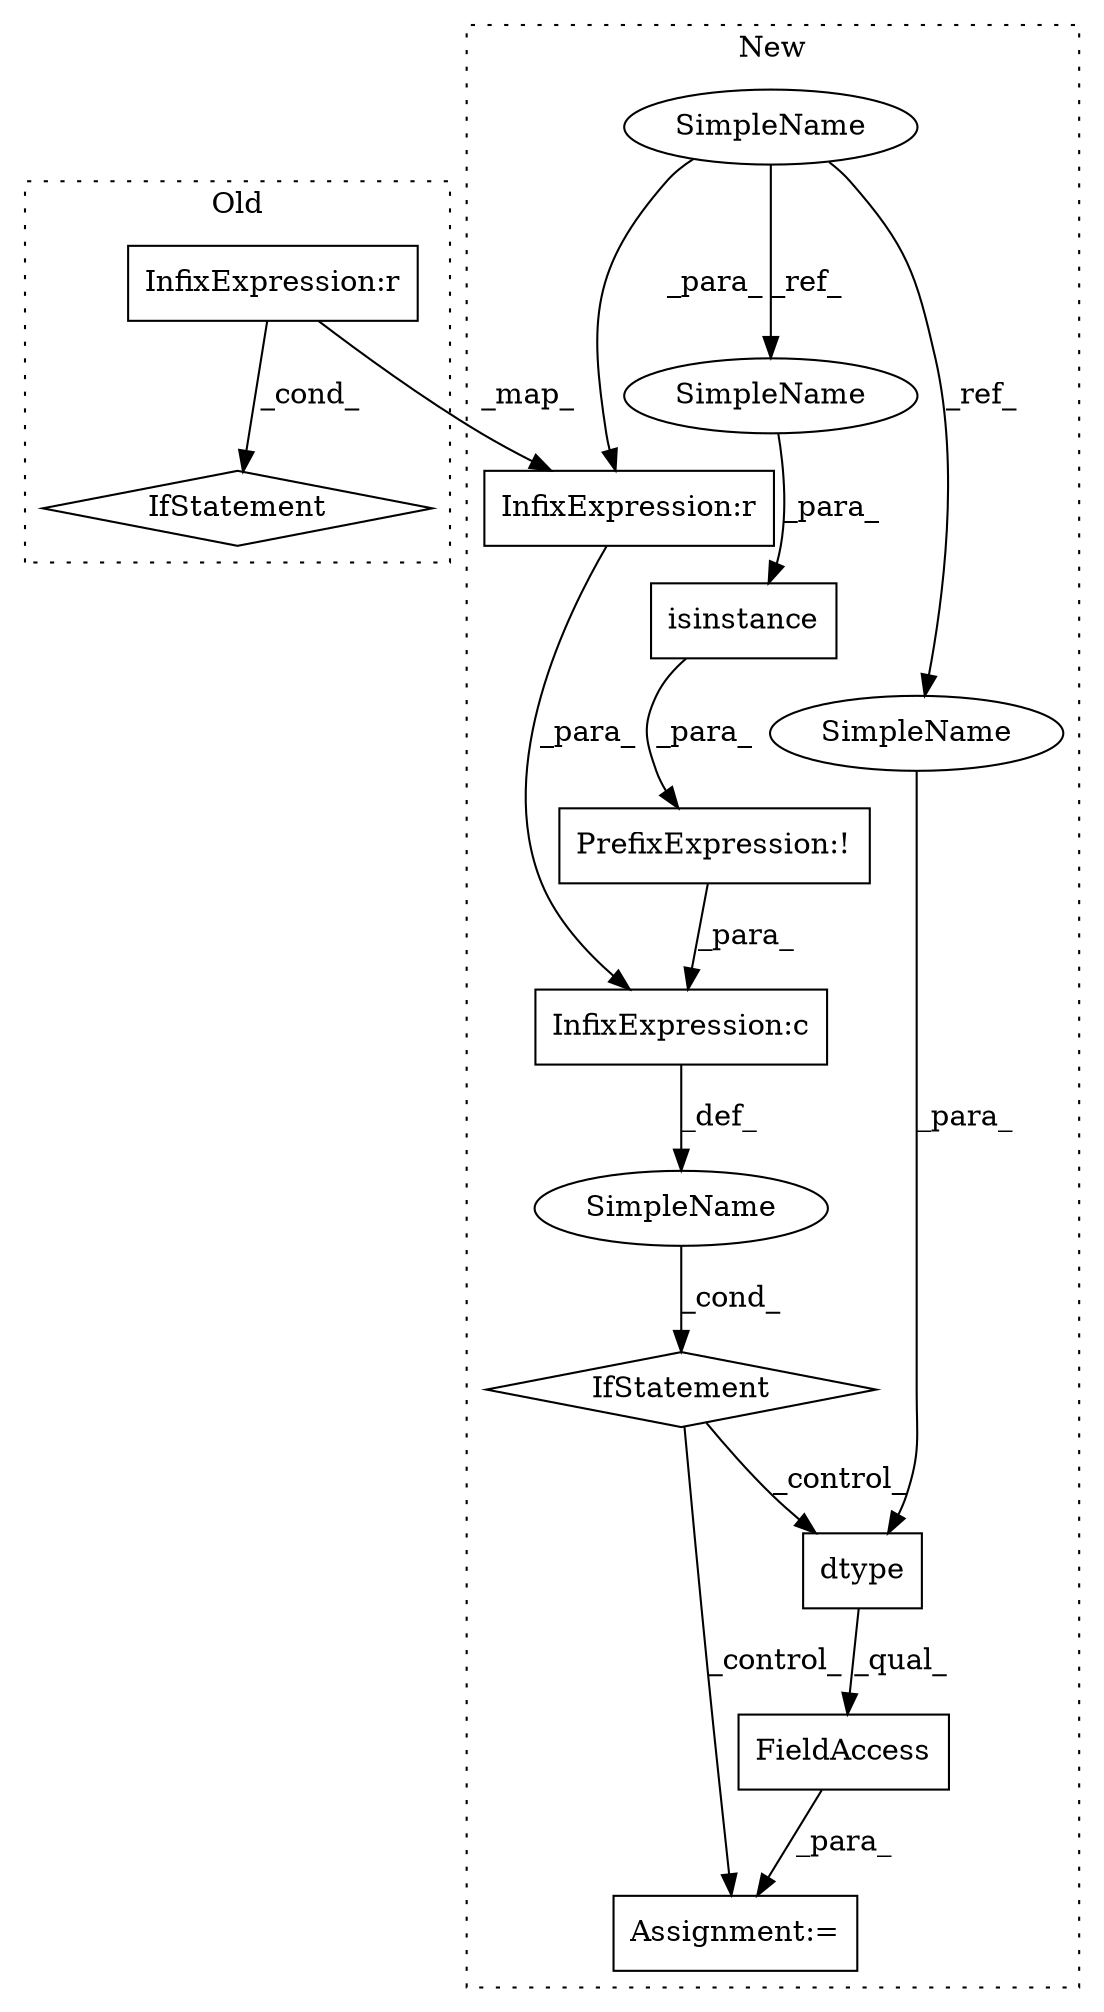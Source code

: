 digraph G {
subgraph cluster0 {
1 [label="IfStatement" a="25" s="2956" l="3" shape="diamond"];
10 [label="InfixExpression:r" a="27" s="2947" l="4" shape="box"];
label = "Old";
style="dotted";
}
subgraph cluster1 {
2 [label="dtype" a="32" s="3108,3119" l="6,1" shape="box"];
3 [label="Assignment:=" a="7" s="3101" l="1" shape="box"];
4 [label="IfStatement" a="25" s="3038,3086" l="4,2" shape="diamond"];
5 [label="SimpleName" a="42" s="" l="" shape="ellipse"];
6 [label="PrefixExpression:!" a="38" s="3061" l="1" shape="box"];
7 [label="isinstance" a="32" s="3062,3085" l="11,1" shape="box"];
8 [label="InfixExpression:c" a="27" s="3057" l="4" shape="box"];
9 [label="FieldAccess" a="22" s="3102" l="23" shape="box"];
11 [label="InfixExpression:r" a="27" s="3048" l="4" shape="box"];
12 [label="SimpleName" a="42" s="2861" l="5" shape="ellipse"];
13 [label="SimpleName" a="42" s="3114" l="5" shape="ellipse"];
14 [label="SimpleName" a="42" s="3073" l="5" shape="ellipse"];
label = "New";
style="dotted";
}
2 -> 9 [label="_qual_"];
4 -> 3 [label="_control_"];
4 -> 2 [label="_control_"];
5 -> 4 [label="_cond_"];
6 -> 8 [label="_para_"];
7 -> 6 [label="_para_"];
8 -> 5 [label="_def_"];
9 -> 3 [label="_para_"];
10 -> 11 [label="_map_"];
10 -> 1 [label="_cond_"];
11 -> 8 [label="_para_"];
12 -> 11 [label="_para_"];
12 -> 14 [label="_ref_"];
12 -> 13 [label="_ref_"];
13 -> 2 [label="_para_"];
14 -> 7 [label="_para_"];
}
